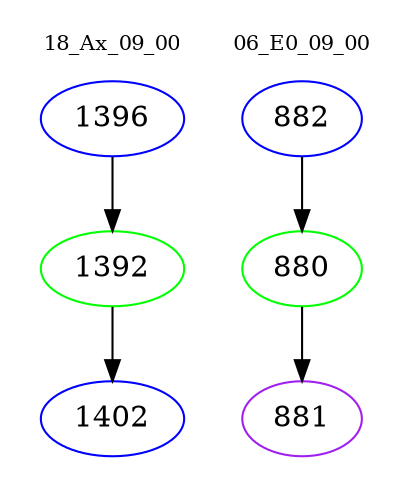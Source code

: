 digraph{
subgraph cluster_0 {
color = white
label = "18_Ax_09_00";
fontsize=10;
T0_1396 [label="1396", color="blue"]
T0_1396 -> T0_1392 [color="black"]
T0_1392 [label="1392", color="green"]
T0_1392 -> T0_1402 [color="black"]
T0_1402 [label="1402", color="blue"]
}
subgraph cluster_1 {
color = white
label = "06_E0_09_00";
fontsize=10;
T1_882 [label="882", color="blue"]
T1_882 -> T1_880 [color="black"]
T1_880 [label="880", color="green"]
T1_880 -> T1_881 [color="black"]
T1_881 [label="881", color="purple"]
}
}
